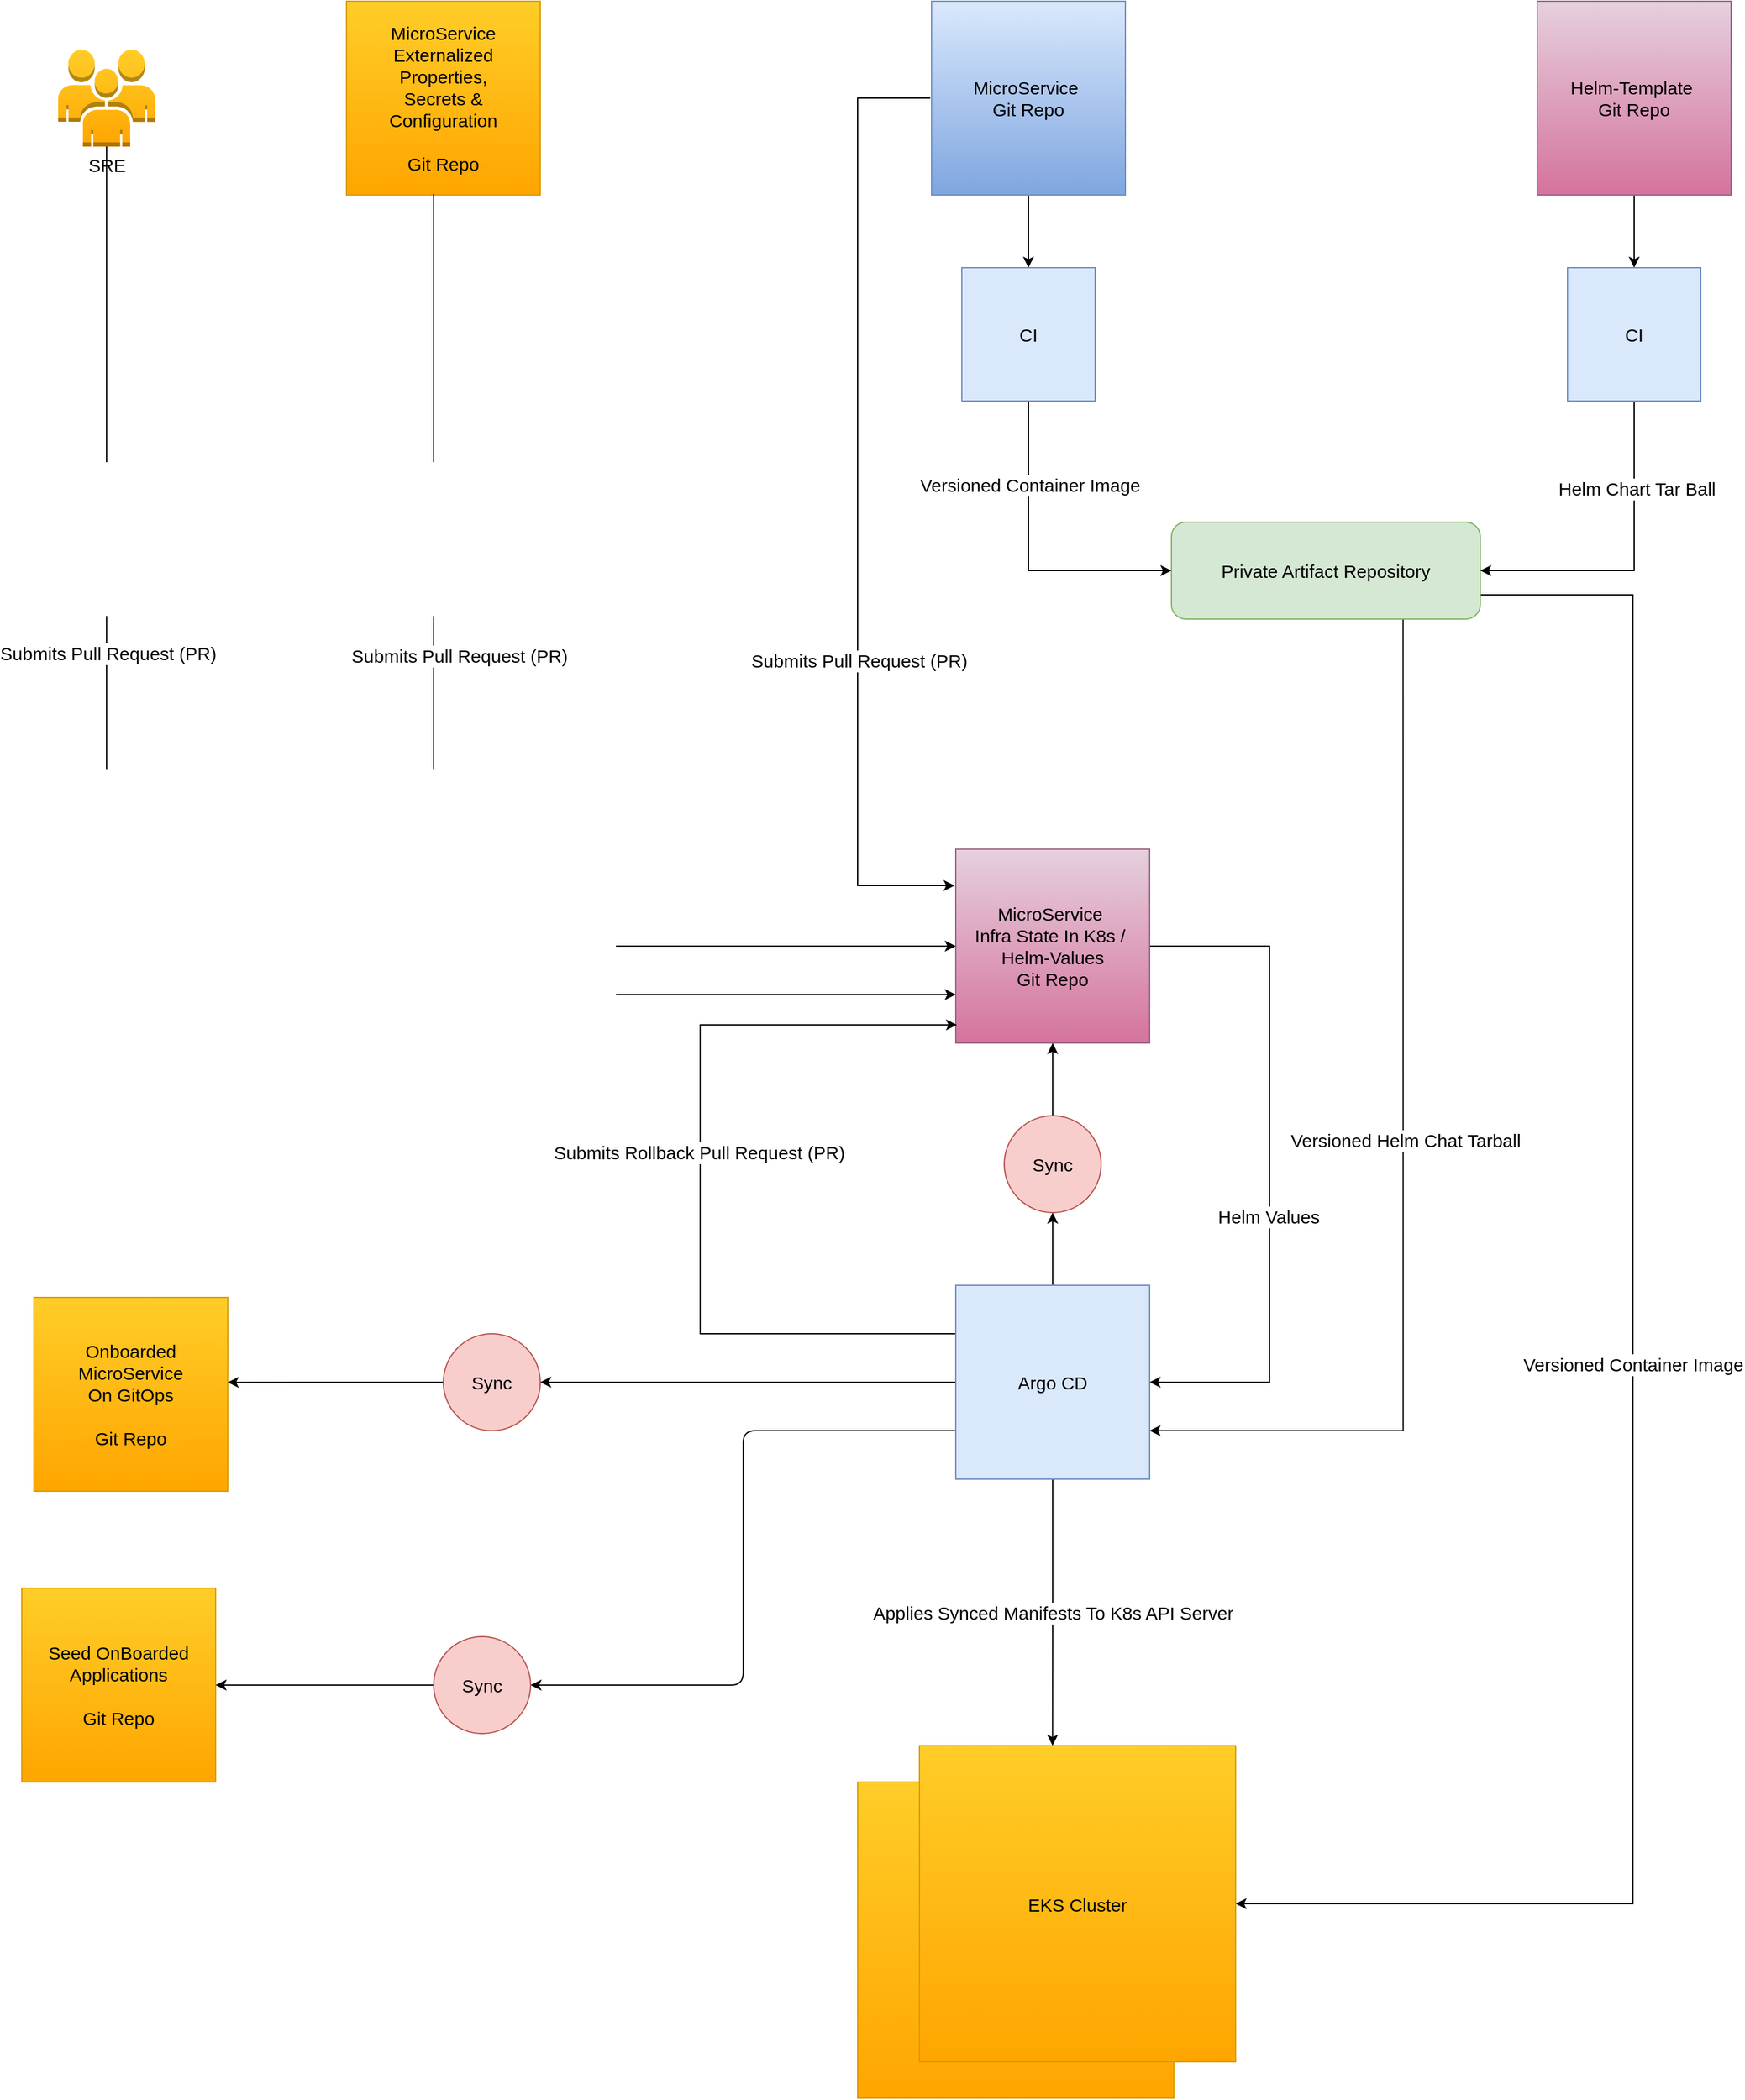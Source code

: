 <mxfile version="20.1.1" type="device"><diagram id="ZC-RyQZfIVZQ8xMExpCn" name="Page-1"><mxGraphModel dx="2148" dy="737" grid="1" gridSize="10" guides="1" tooltips="1" connect="1" arrows="1" fold="1" page="1" pageScale="1" pageWidth="850" pageHeight="1100" math="0" shadow="0"><root><mxCell id="0"/><mxCell id="1" parent="0"/><mxCell id="oPkyM3TKY4SeaqmemGLT-7" style="edgeStyle=orthogonalEdgeStyle;rounded=0;orthogonalLoop=1;jettySize=auto;html=1;entryX=0.5;entryY=0;entryDx=0;entryDy=0;" edge="1" parent="1" source="yRCx3mAWIssD0zyJIAbO-1" target="oPkyM3TKY4SeaqmemGLT-4"><mxGeometry relative="1" as="geometry"/></mxCell><mxCell id="oPkyM3TKY4SeaqmemGLT-17" style="edgeStyle=orthogonalEdgeStyle;rounded=0;orthogonalLoop=1;jettySize=auto;html=1;exitX=0;exitY=0.5;exitDx=0;exitDy=0;fontSize=15;" edge="1" parent="1"><mxGeometry relative="1" as="geometry"><mxPoint x="10" y="200" as="sourcePoint"/><mxPoint x="30" y="850" as="targetPoint"/><Array as="points"><mxPoint x="-50" y="200"/><mxPoint x="-50" y="850"/></Array></mxGeometry></mxCell><mxCell id="oPkyM3TKY4SeaqmemGLT-18" value="Submits Pull Request (PR)" style="edgeLabel;html=1;align=center;verticalAlign=middle;resizable=0;points=[];fontSize=15;" vertex="1" connectable="0" parent="oPkyM3TKY4SeaqmemGLT-17"><mxGeometry x="0.326" y="1" relative="1" as="geometry"><mxPoint as="offset"/></mxGeometry></mxCell><mxCell id="yRCx3mAWIssD0zyJIAbO-1" value="&lt;font style=&quot;font-size: 15px;&quot;&gt;MicroService&amp;nbsp;&lt;br&gt;Git Repo&lt;/font&gt;" style="whiteSpace=wrap;html=1;aspect=fixed;fillColor=#dae8fc;strokeColor=#6c8ebf;gradientColor=#7ea6e0;" parent="1" vertex="1"><mxGeometry x="11" y="120" width="160" height="160" as="geometry"/></mxCell><mxCell id="oPkyM3TKY4SeaqmemGLT-9" style="edgeStyle=orthogonalEdgeStyle;rounded=0;orthogonalLoop=1;jettySize=auto;html=1;entryX=0.5;entryY=0;entryDx=0;entryDy=0;" edge="1" parent="1" source="oPkyM3TKY4SeaqmemGLT-2"><mxGeometry relative="1" as="geometry"><mxPoint x="591" y="340" as="targetPoint"/></mxGeometry></mxCell><mxCell id="oPkyM3TKY4SeaqmemGLT-2" value="&lt;font style=&quot;font-size: 15px;&quot;&gt;Helm-Template&amp;nbsp;&lt;br&gt;Git Repo&lt;/font&gt;" style="whiteSpace=wrap;html=1;aspect=fixed;fillColor=#e6d0de;strokeColor=#996185;gradientColor=#d5739d;" vertex="1" parent="1"><mxGeometry x="511" y="120" width="160" height="160" as="geometry"/></mxCell><mxCell id="oPkyM3TKY4SeaqmemGLT-45" style="edgeStyle=orthogonalEdgeStyle;rounded=0;orthogonalLoop=1;jettySize=auto;html=1;exitX=0.75;exitY=1;exitDx=0;exitDy=0;entryX=1;entryY=0.75;entryDx=0;entryDy=0;fontSize=15;" edge="1" parent="1" source="oPkyM3TKY4SeaqmemGLT-3" target="oPkyM3TKY4SeaqmemGLT-25"><mxGeometry relative="1" as="geometry"/></mxCell><mxCell id="oPkyM3TKY4SeaqmemGLT-48" value="Versioned Helm Chat Tarball" style="edgeLabel;html=1;align=center;verticalAlign=middle;resizable=0;points=[];fontSize=15;" vertex="1" connectable="0" parent="oPkyM3TKY4SeaqmemGLT-45"><mxGeometry x="0.119" y="1" relative="1" as="geometry"><mxPoint y="-62" as="offset"/></mxGeometry></mxCell><mxCell id="oPkyM3TKY4SeaqmemGLT-49" style="edgeStyle=orthogonalEdgeStyle;rounded=0;orthogonalLoop=1;jettySize=auto;html=1;exitX=1;exitY=0.75;exitDx=0;exitDy=0;entryX=1;entryY=0.5;entryDx=0;entryDy=0;fontSize=15;" edge="1" parent="1" source="oPkyM3TKY4SeaqmemGLT-3" target="oPkyM3TKY4SeaqmemGLT-42"><mxGeometry relative="1" as="geometry"><Array as="points"><mxPoint x="590" y="610"/><mxPoint x="590" y="1691"/></Array></mxGeometry></mxCell><mxCell id="oPkyM3TKY4SeaqmemGLT-50" value="Versioned Container Image" style="edgeLabel;html=1;align=center;verticalAlign=middle;resizable=0;points=[];fontSize=15;" vertex="1" connectable="0" parent="oPkyM3TKY4SeaqmemGLT-49"><mxGeometry x="-0.009" relative="1" as="geometry"><mxPoint as="offset"/></mxGeometry></mxCell><mxCell id="oPkyM3TKY4SeaqmemGLT-3" value="&lt;font style=&quot;font-size: 15px;&quot;&gt;Private Artifact Repository&lt;/font&gt;" style="rounded=1;whiteSpace=wrap;html=1;fillColor=#d5e8d4;strokeColor=#82b366;" vertex="1" parent="1"><mxGeometry x="209" y="550" width="255" height="80" as="geometry"/></mxCell><mxCell id="oPkyM3TKY4SeaqmemGLT-10" style="edgeStyle=orthogonalEdgeStyle;rounded=0;orthogonalLoop=1;jettySize=auto;html=1;exitX=0.5;exitY=1;exitDx=0;exitDy=0;entryX=0;entryY=0.5;entryDx=0;entryDy=0;" edge="1" parent="1" source="oPkyM3TKY4SeaqmemGLT-4" target="oPkyM3TKY4SeaqmemGLT-3"><mxGeometry relative="1" as="geometry"/></mxCell><mxCell id="oPkyM3TKY4SeaqmemGLT-14" value="&lt;font style=&quot;font-size: 15px;&quot;&gt;Versioned Container Image&lt;/font&gt;" style="edgeLabel;html=1;align=center;verticalAlign=middle;resizable=0;points=[];" vertex="1" connectable="0" parent="oPkyM3TKY4SeaqmemGLT-10"><mxGeometry x="-0.465" y="1" relative="1" as="geometry"><mxPoint as="offset"/></mxGeometry></mxCell><mxCell id="oPkyM3TKY4SeaqmemGLT-4" value="&lt;font style=&quot;font-size: 15px;&quot;&gt;CI&lt;/font&gt;" style="whiteSpace=wrap;html=1;aspect=fixed;fillColor=#dae8fc;strokeColor=#6c8ebf;" vertex="1" parent="1"><mxGeometry x="36" y="340" width="110" height="110" as="geometry"/></mxCell><mxCell id="oPkyM3TKY4SeaqmemGLT-11" style="edgeStyle=orthogonalEdgeStyle;rounded=0;orthogonalLoop=1;jettySize=auto;html=1;entryX=1;entryY=0.5;entryDx=0;entryDy=0;exitX=0.5;exitY=1;exitDx=0;exitDy=0;" edge="1" parent="1" source="oPkyM3TKY4SeaqmemGLT-13" target="oPkyM3TKY4SeaqmemGLT-3"><mxGeometry relative="1" as="geometry"><mxPoint x="591" y="450" as="sourcePoint"/></mxGeometry></mxCell><mxCell id="oPkyM3TKY4SeaqmemGLT-15" value="&lt;font style=&quot;font-size: 15px;&quot;&gt;Helm Chart Tar Ball&lt;/font&gt;" style="edgeLabel;html=1;align=center;verticalAlign=middle;resizable=0;points=[];" vertex="1" connectable="0" parent="oPkyM3TKY4SeaqmemGLT-11"><mxGeometry x="-0.461" y="2" relative="1" as="geometry"><mxPoint as="offset"/></mxGeometry></mxCell><mxCell id="oPkyM3TKY4SeaqmemGLT-13" value="&lt;font style=&quot;font-size: 15px;&quot;&gt;CI&lt;/font&gt;" style="whiteSpace=wrap;html=1;aspect=fixed;fillColor=#dae8fc;strokeColor=#6c8ebf;" vertex="1" parent="1"><mxGeometry x="536" y="340" width="110" height="110" as="geometry"/></mxCell><mxCell id="oPkyM3TKY4SeaqmemGLT-44" style="edgeStyle=orthogonalEdgeStyle;rounded=0;orthogonalLoop=1;jettySize=auto;html=1;fontSize=15;entryX=1;entryY=0.5;entryDx=0;entryDy=0;" edge="1" parent="1" source="oPkyM3TKY4SeaqmemGLT-16" target="oPkyM3TKY4SeaqmemGLT-25"><mxGeometry relative="1" as="geometry"><mxPoint x="210" y="1230" as="targetPoint"/><Array as="points"><mxPoint x="290" y="900"/><mxPoint x="290" y="1260"/></Array></mxGeometry></mxCell><mxCell id="oPkyM3TKY4SeaqmemGLT-46" value="Helm Values" style="edgeLabel;html=1;align=center;verticalAlign=middle;resizable=0;points=[];fontSize=15;" vertex="1" connectable="0" parent="oPkyM3TKY4SeaqmemGLT-44"><mxGeometry x="0.154" y="-1" relative="1" as="geometry"><mxPoint as="offset"/></mxGeometry></mxCell><mxCell id="oPkyM3TKY4SeaqmemGLT-16" value="&lt;font style=&quot;font-size: 15px;&quot;&gt;MicroService&amp;nbsp;&lt;br&gt;Infra State In K8s /&amp;nbsp;&lt;br&gt;Helm-Values&lt;br&gt;Git Repo&lt;br&gt;&lt;/font&gt;" style="whiteSpace=wrap;html=1;aspect=fixed;fillColor=#e6d0de;strokeColor=#996185;gradientColor=#d5739d;" vertex="1" parent="1"><mxGeometry x="31" y="820" width="160" height="160" as="geometry"/></mxCell><mxCell id="oPkyM3TKY4SeaqmemGLT-27" style="edgeStyle=orthogonalEdgeStyle;rounded=0;orthogonalLoop=1;jettySize=auto;html=1;exitX=0.5;exitY=0;exitDx=0;exitDy=0;entryX=0.5;entryY=1;entryDx=0;entryDy=0;fontSize=15;" edge="1" parent="1" source="oPkyM3TKY4SeaqmemGLT-25" target="oPkyM3TKY4SeaqmemGLT-26"><mxGeometry relative="1" as="geometry"/></mxCell><mxCell id="oPkyM3TKY4SeaqmemGLT-43" value="Applies Synced Manifests To K8s API Server" style="edgeStyle=orthogonalEdgeStyle;rounded=0;orthogonalLoop=1;jettySize=auto;html=1;exitX=0.5;exitY=1;exitDx=0;exitDy=0;entryX=0.421;entryY=0;entryDx=0;entryDy=0;entryPerimeter=0;fontSize=15;" edge="1" parent="1" source="oPkyM3TKY4SeaqmemGLT-25" target="oPkyM3TKY4SeaqmemGLT-42"><mxGeometry relative="1" as="geometry"/></mxCell><mxCell id="oPkyM3TKY4SeaqmemGLT-51" style="edgeStyle=orthogonalEdgeStyle;rounded=0;orthogonalLoop=1;jettySize=auto;html=1;exitX=0;exitY=0.25;exitDx=0;exitDy=0;fontSize=15;entryX=0.006;entryY=0.906;entryDx=0;entryDy=0;entryPerimeter=0;" edge="1" parent="1" source="oPkyM3TKY4SeaqmemGLT-25" target="oPkyM3TKY4SeaqmemGLT-16"><mxGeometry relative="1" as="geometry"><mxPoint x="-10" y="1000" as="targetPoint"/><Array as="points"><mxPoint x="-180" y="1220"/><mxPoint x="-180" y="965"/></Array></mxGeometry></mxCell><mxCell id="oPkyM3TKY4SeaqmemGLT-52" value="Submits Rollback Pull Request (PR)&amp;nbsp;" style="edgeLabel;html=1;align=center;verticalAlign=middle;resizable=0;points=[];fontSize=15;" vertex="1" connectable="0" parent="oPkyM3TKY4SeaqmemGLT-51"><mxGeometry x="0.067" y="-1" relative="1" as="geometry"><mxPoint as="offset"/></mxGeometry></mxCell><mxCell id="oPkyM3TKY4SeaqmemGLT-56" style="edgeStyle=orthogonalEdgeStyle;rounded=1;orthogonalLoop=1;jettySize=auto;html=1;exitX=0;exitY=0.5;exitDx=0;exitDy=0;entryX=1;entryY=0.5;entryDx=0;entryDy=0;fontSize=15;fontColor=#FF9933;" edge="1" parent="1" source="oPkyM3TKY4SeaqmemGLT-25" target="oPkyM3TKY4SeaqmemGLT-55"><mxGeometry relative="1" as="geometry"/></mxCell><mxCell id="oPkyM3TKY4SeaqmemGLT-59" style="edgeStyle=orthogonalEdgeStyle;rounded=1;orthogonalLoop=1;jettySize=auto;html=1;exitX=0;exitY=0.75;exitDx=0;exitDy=0;entryX=1;entryY=0.5;entryDx=0;entryDy=0;fontSize=15;fontColor=#FF9933;" edge="1" parent="1" source="oPkyM3TKY4SeaqmemGLT-25" target="oPkyM3TKY4SeaqmemGLT-58"><mxGeometry relative="1" as="geometry"/></mxCell><mxCell id="oPkyM3TKY4SeaqmemGLT-25" value="&lt;font style=&quot;font-size: 15px;&quot;&gt;Argo CD&lt;br&gt;&lt;/font&gt;" style="whiteSpace=wrap;html=1;aspect=fixed;fillColor=#dae8fc;strokeColor=#6c8ebf;" vertex="1" parent="1"><mxGeometry x="31" y="1180" width="160" height="160" as="geometry"/></mxCell><mxCell id="oPkyM3TKY4SeaqmemGLT-29" style="edgeStyle=orthogonalEdgeStyle;rounded=0;orthogonalLoop=1;jettySize=auto;html=1;entryX=0.5;entryY=1;entryDx=0;entryDy=0;fontSize=15;" edge="1" parent="1" source="oPkyM3TKY4SeaqmemGLT-26" target="oPkyM3TKY4SeaqmemGLT-16"><mxGeometry relative="1" as="geometry"/></mxCell><mxCell id="oPkyM3TKY4SeaqmemGLT-26" value="Sync" style="ellipse;whiteSpace=wrap;html=1;aspect=fixed;fontSize=15;fillColor=#f8cecc;strokeColor=#b85450;" vertex="1" parent="1"><mxGeometry x="71" y="1040" width="80" height="80" as="geometry"/></mxCell><mxCell id="oPkyM3TKY4SeaqmemGLT-39" style="edgeStyle=orthogonalEdgeStyle;rounded=0;orthogonalLoop=1;jettySize=auto;html=1;fontSize=15;entryX=0;entryY=0.75;entryDx=0;entryDy=0;" edge="1" parent="1" source="oPkyM3TKY4SeaqmemGLT-33" target="oPkyM3TKY4SeaqmemGLT-16"><mxGeometry relative="1" as="geometry"><mxPoint x="-40" y="964" as="targetPoint"/><Array as="points"><mxPoint x="-670" y="940"/></Array></mxGeometry></mxCell><mxCell id="oPkyM3TKY4SeaqmemGLT-40" value="Submits Pull Request (PR)" style="edgeLabel;html=1;align=center;verticalAlign=middle;resizable=0;points=[];fontSize=15;" vertex="1" connectable="0" parent="oPkyM3TKY4SeaqmemGLT-39"><mxGeometry x="-0.404" y="1" relative="1" as="geometry"><mxPoint as="offset"/></mxGeometry></mxCell><mxCell id="oPkyM3TKY4SeaqmemGLT-33" value="SRE" style="outlineConnect=0;dashed=0;verticalLabelPosition=bottom;verticalAlign=top;align=center;html=1;shape=mxgraph.aws3.users;fillColor=#ffcd28;fontSize=15;strokeColor=#d79b00;gradientColor=#ffa500;" vertex="1" parent="1"><mxGeometry x="-710" y="160" width="80" height="80" as="geometry"/></mxCell><mxCell id="oPkyM3TKY4SeaqmemGLT-35" value="&lt;div&gt;&lt;span style=&quot;font-size: 15px;&quot;&gt;MicroService Externalized Properties,&lt;/span&gt;&lt;/div&gt;&lt;div&gt;&lt;span style=&quot;font-size: 15px;&quot;&gt;Secrets &amp;amp;&lt;/span&gt;&lt;/div&gt;&lt;div&gt;&lt;span style=&quot;font-size: 15px;&quot;&gt;Configuration&lt;/span&gt;&lt;/div&gt;&lt;div&gt;&lt;span style=&quot;font-size: 15px;&quot;&gt;&lt;br&gt;&lt;/span&gt;&lt;/div&gt;&lt;div&gt;&lt;span style=&quot;font-size: 15px;&quot;&gt;Git Repo&lt;/span&gt;&lt;/div&gt;" style="whiteSpace=wrap;html=1;aspect=fixed;fillColor=#ffcd28;strokeColor=#d79b00;gradientColor=#ffa500;" vertex="1" parent="1"><mxGeometry x="-472" y="120" width="160" height="160" as="geometry"/></mxCell><mxCell id="oPkyM3TKY4SeaqmemGLT-36" style="edgeStyle=orthogonalEdgeStyle;rounded=0;orthogonalLoop=1;jettySize=auto;html=1;exitX=0.45;exitY=0.994;exitDx=0;exitDy=0;fontSize=15;exitPerimeter=0;entryX=0;entryY=0.5;entryDx=0;entryDy=0;" edge="1" parent="1" source="oPkyM3TKY4SeaqmemGLT-35" target="oPkyM3TKY4SeaqmemGLT-16"><mxGeometry relative="1" as="geometry"><mxPoint x="-340" y="330" as="sourcePoint"/><mxPoint x="20" y="900" as="targetPoint"/><Array as="points"><mxPoint x="-400" y="330"/><mxPoint x="-400" y="330"/><mxPoint x="-400" y="900"/></Array></mxGeometry></mxCell><mxCell id="oPkyM3TKY4SeaqmemGLT-37" value="Submits Pull Request (PR)" style="edgeLabel;html=1;align=center;verticalAlign=middle;resizable=0;points=[];fontSize=15;" vertex="1" connectable="0" parent="oPkyM3TKY4SeaqmemGLT-36"><mxGeometry x="0.326" y="1" relative="1" as="geometry"><mxPoint x="-56" y="-239" as="offset"/></mxGeometry></mxCell><mxCell id="oPkyM3TKY4SeaqmemGLT-41" value="" style="whiteSpace=wrap;html=1;aspect=fixed;fontSize=15;fillColor=#ffcd28;strokeColor=#d79b00;gradientColor=#ffa500;" vertex="1" parent="1"><mxGeometry x="-50" y="1590" width="261" height="261" as="geometry"/></mxCell><mxCell id="oPkyM3TKY4SeaqmemGLT-42" value="EKS Cluster" style="whiteSpace=wrap;html=1;aspect=fixed;fontSize=15;fillColor=#ffcd28;strokeColor=#d79b00;gradientColor=#ffa500;" vertex="1" parent="1"><mxGeometry x="1" y="1560" width="261" height="261" as="geometry"/></mxCell><mxCell id="oPkyM3TKY4SeaqmemGLT-53" value="&lt;div&gt;&lt;span style=&quot;font-size: 15px;&quot;&gt;Onboarded&lt;/span&gt;&lt;/div&gt;&lt;div&gt;&lt;span style=&quot;font-size: 15px;&quot;&gt;MicroService&lt;/span&gt;&lt;/div&gt;&lt;div&gt;&lt;span style=&quot;font-size: 15px;&quot;&gt;On GitOps&lt;/span&gt;&lt;/div&gt;&lt;div&gt;&lt;span style=&quot;font-size: 15px;&quot;&gt;&lt;br&gt;&lt;/span&gt;&lt;/div&gt;&lt;div&gt;&lt;span style=&quot;font-size: 15px;&quot;&gt;Git Repo&lt;/span&gt;&lt;/div&gt;" style="whiteSpace=wrap;html=1;aspect=fixed;fillColor=#ffcd28;strokeColor=#d79b00;gradientColor=#ffa500;" vertex="1" parent="1"><mxGeometry x="-730" y="1190" width="160" height="160" as="geometry"/></mxCell><mxCell id="oPkyM3TKY4SeaqmemGLT-54" value="&lt;div&gt;&lt;span style=&quot;font-size: 15px;&quot;&gt;Seed OnBoarded Applications&lt;/span&gt;&lt;/div&gt;&lt;div&gt;&lt;span style=&quot;font-size: 15px;&quot;&gt;&lt;br&gt;&lt;/span&gt;&lt;/div&gt;&lt;div&gt;&lt;span style=&quot;font-size: 15px;&quot;&gt;Git Repo&lt;/span&gt;&lt;/div&gt;" style="whiteSpace=wrap;html=1;aspect=fixed;fillColor=#ffcd28;strokeColor=#d79b00;gradientColor=#ffa500;" vertex="1" parent="1"><mxGeometry x="-740" y="1430" width="160" height="160" as="geometry"/></mxCell><mxCell id="oPkyM3TKY4SeaqmemGLT-57" style="edgeStyle=orthogonalEdgeStyle;rounded=1;orthogonalLoop=1;jettySize=auto;html=1;exitX=0;exitY=0.5;exitDx=0;exitDy=0;entryX=1;entryY=0.438;entryDx=0;entryDy=0;entryPerimeter=0;fontSize=15;fontColor=#FF9933;" edge="1" parent="1" source="oPkyM3TKY4SeaqmemGLT-55" target="oPkyM3TKY4SeaqmemGLT-53"><mxGeometry relative="1" as="geometry"/></mxCell><mxCell id="oPkyM3TKY4SeaqmemGLT-55" value="Sync" style="ellipse;whiteSpace=wrap;html=1;aspect=fixed;fontSize=15;fillColor=#f8cecc;strokeColor=#b85450;" vertex="1" parent="1"><mxGeometry x="-392" y="1220" width="80" height="80" as="geometry"/></mxCell><mxCell id="oPkyM3TKY4SeaqmemGLT-61" style="edgeStyle=orthogonalEdgeStyle;rounded=1;orthogonalLoop=1;jettySize=auto;html=1;exitX=0;exitY=0.5;exitDx=0;exitDy=0;entryX=1;entryY=0.5;entryDx=0;entryDy=0;fontSize=15;fontColor=#FF9933;" edge="1" parent="1" source="oPkyM3TKY4SeaqmemGLT-58" target="oPkyM3TKY4SeaqmemGLT-54"><mxGeometry relative="1" as="geometry"/></mxCell><mxCell id="oPkyM3TKY4SeaqmemGLT-58" value="Sync" style="ellipse;whiteSpace=wrap;html=1;aspect=fixed;fontSize=15;fillColor=#f8cecc;strokeColor=#b85450;" vertex="1" parent="1"><mxGeometry x="-400" y="1470" width="80" height="80" as="geometry"/></mxCell></root></mxGraphModel></diagram></mxfile>